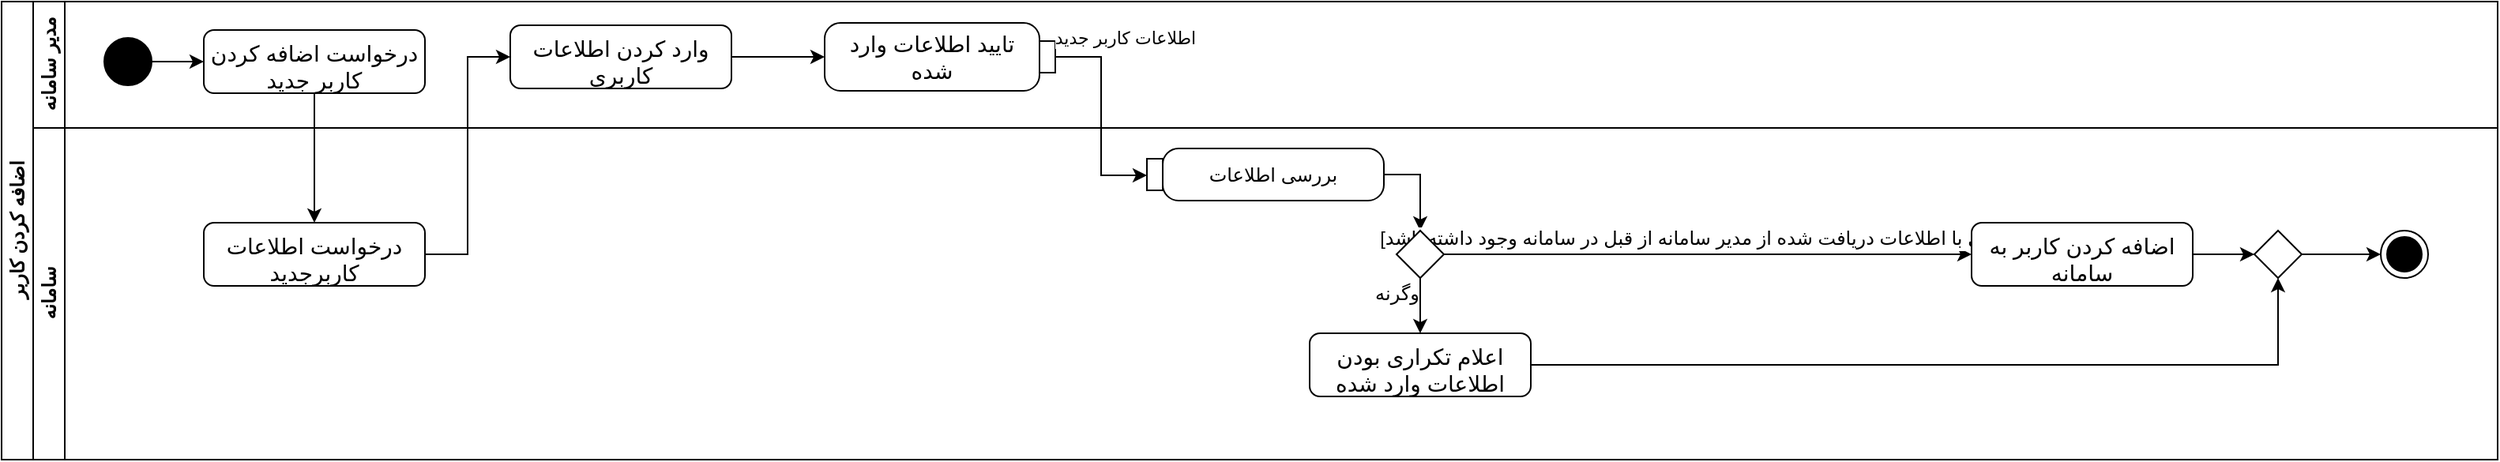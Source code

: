 <mxfile version="23.0.2" type="google">
  <diagram name="Page-1" id="R8I3gEmvObIa3M096mae">
    <mxGraphModel grid="1" page="1" gridSize="10" guides="1" tooltips="1" connect="1" arrows="1" fold="1" pageScale="1" pageWidth="850" pageHeight="1100" math="0" shadow="0">
      <root>
        <mxCell id="0" />
        <mxCell id="1" parent="0" />
        <mxCell id="5sU5fWec5pcdOkhXHPIO-1" value="اضافه کردن کاربر" style="swimlane;html=1;childLayout=stackLayout;resizeParent=1;resizeParentMax=0;horizontal=0;startSize=20;horizontalStack=0;" vertex="1" parent="1">
          <mxGeometry x="94" y="490" width="1580" height="290" as="geometry" />
        </mxCell>
        <mxCell id="5sU5fWec5pcdOkhXHPIO-2" value="مدیر سامانه" style="swimlane;html=1;startSize=20;horizontal=0;" vertex="1" parent="5sU5fWec5pcdOkhXHPIO-1">
          <mxGeometry x="20" width="1560" height="80" as="geometry">
            <mxRectangle x="20" width="490" height="30" as="alternateBounds" />
          </mxGeometry>
        </mxCell>
        <mxCell id="hiHx3Ub0WEwXh6XVZyqC-10" style="edgeStyle=orthogonalEdgeStyle;rounded=0;orthogonalLoop=1;jettySize=auto;html=1;" edge="1" parent="5sU5fWec5pcdOkhXHPIO-2" source="5sU5fWec5pcdOkhXHPIO-4" target="hiHx3Ub0WEwXh6XVZyqC-1">
          <mxGeometry relative="1" as="geometry" />
        </mxCell>
        <mxCell id="5sU5fWec5pcdOkhXHPIO-4" value="" style="ellipse;fillColor=strokeColor;html=1;" vertex="1" parent="5sU5fWec5pcdOkhXHPIO-2">
          <mxGeometry x="45" y="23" width="30" height="30" as="geometry" />
        </mxCell>
        <mxCell id="5sU5fWec5pcdOkhXHPIO-6" value="&lt;font style=&quot;font-size: 14px;&quot;&gt;وارد کردن اطلاعات کاربری&lt;/font&gt;" style="html=1;align=center;verticalAlign=top;rounded=1;absoluteArcSize=1;arcSize=13;dashed=0;whiteSpace=wrap;" vertex="1" parent="5sU5fWec5pcdOkhXHPIO-2">
          <mxGeometry x="302" y="15" width="140" height="40" as="geometry" />
        </mxCell>
        <mxCell id="5sU5fWec5pcdOkhXHPIO-7" style="edgeStyle=orthogonalEdgeStyle;rounded=0;orthogonalLoop=1;jettySize=auto;html=1;" edge="1" parent="5sU5fWec5pcdOkhXHPIO-2" source="5sU5fWec5pcdOkhXHPIO-6" target="5sU5fWec5pcdOkhXHPIO-8">
          <mxGeometry relative="1" as="geometry">
            <mxPoint x="599" y="35.043" as="sourcePoint" />
            <mxPoint x="624" y="35" as="targetPoint" />
          </mxGeometry>
        </mxCell>
        <mxCell id="5sU5fWec5pcdOkhXHPIO-8" value="&lt;font style=&quot;font-size: 14px;&quot;&gt;تایید اطلاعات وارد شده&lt;/font&gt;" style="shape=mxgraph.uml25.action;html=1;align=center;verticalAlign=middle;absoluteArcSize=1;arcSize=10;dashed=0;spacingRight=10;whiteSpace=wrap;" vertex="1" parent="5sU5fWec5pcdOkhXHPIO-2">
          <mxGeometry x="501" y="13.5" width="146" height="43" as="geometry" />
        </mxCell>
        <mxCell id="hiHx3Ub0WEwXh6XVZyqC-1" value="&lt;font style=&quot;font-size: 14px;&quot;&gt;درخواست اضافه کردن کاربر جدید&lt;/font&gt;" style="html=1;align=center;verticalAlign=top;rounded=1;absoluteArcSize=1;arcSize=13;dashed=0;whiteSpace=wrap;" vertex="1" parent="5sU5fWec5pcdOkhXHPIO-2">
          <mxGeometry x="108" y="18" width="140" height="40" as="geometry" />
        </mxCell>
        <mxCell id="5sU5fWec5pcdOkhXHPIO-9" value="سامانه" style="swimlane;html=1;startSize=20;horizontal=0;" vertex="1" parent="5sU5fWec5pcdOkhXHPIO-1">
          <mxGeometry x="20" y="80" width="1560" height="210" as="geometry" />
        </mxCell>
        <mxCell id="5sU5fWec5pcdOkhXHPIO-10" value="" style="ellipse;html=1;shape=endState;fillColor=strokeColor;" vertex="1" parent="5sU5fWec5pcdOkhXHPIO-9">
          <mxGeometry x="1486" y="65" width="30" height="30" as="geometry" />
        </mxCell>
        <mxCell id="5sU5fWec5pcdOkhXHPIO-11" value="&lt;font style=&quot;font-size: 14px;&quot;&gt;درخواست اطلاعات کاربرجدید&lt;/font&gt;" style="html=1;align=center;verticalAlign=top;rounded=1;absoluteArcSize=1;arcSize=13;dashed=0;whiteSpace=wrap;" vertex="1" parent="5sU5fWec5pcdOkhXHPIO-9">
          <mxGeometry x="108" y="60" width="140" height="40" as="geometry" />
        </mxCell>
        <mxCell id="5sU5fWec5pcdOkhXHPIO-12" style="edgeStyle=orthogonalEdgeStyle;rounded=0;orthogonalLoop=1;jettySize=auto;html=1;" edge="1" parent="5sU5fWec5pcdOkhXHPIO-9" source="5sU5fWec5pcdOkhXHPIO-19" target="5sU5fWec5pcdOkhXHPIO-15">
          <mxGeometry relative="1" as="geometry">
            <Array as="points" />
            <mxPoint x="846" y="31.0" as="sourcePoint" />
          </mxGeometry>
        </mxCell>
        <mxCell id="5sU5fWec5pcdOkhXHPIO-13" style="edgeStyle=orthogonalEdgeStyle;rounded=0;orthogonalLoop=1;jettySize=auto;html=1;" edge="1" parent="5sU5fWec5pcdOkhXHPIO-9" source="5sU5fWec5pcdOkhXHPIO-15" target="5sU5fWec5pcdOkhXHPIO-21">
          <mxGeometry relative="1" as="geometry">
            <mxPoint x="929" y="79.64" as="sourcePoint" />
            <mxPoint x="1052" y="80" as="targetPoint" />
          </mxGeometry>
        </mxCell>
        <mxCell id="5sU5fWec5pcdOkhXHPIO-14" value="&lt;span style=&quot;font-size: 12px;&quot;&gt;[کاربری با اطلاعات دریافت شده از مدیر سامانه از قبل در سامانه وجود داشته باشد]&lt;br&gt;&lt;/span&gt;" style="edgeLabel;html=1;align=center;verticalAlign=middle;resizable=0;points=[];" connectable="0" vertex="1" parent="5sU5fWec5pcdOkhXHPIO-13">
          <mxGeometry x="-0.362" y="1" relative="1" as="geometry">
            <mxPoint x="57" y="-9" as="offset" />
          </mxGeometry>
        </mxCell>
        <mxCell id="5sU5fWec5pcdOkhXHPIO-15" value="" style="rhombus;" vertex="1" parent="5sU5fWec5pcdOkhXHPIO-9">
          <mxGeometry x="863" y="65" width="30" height="30" as="geometry" />
        </mxCell>
        <mxCell id="jqP7w9mGof0g6PmrAmtQ-3" style="edgeStyle=orthogonalEdgeStyle;rounded=0;orthogonalLoop=1;jettySize=auto;html=1;" edge="1" parent="5sU5fWec5pcdOkhXHPIO-9" source="5sU5fWec5pcdOkhXHPIO-16" target="jqP7w9mGof0g6PmrAmtQ-1">
          <mxGeometry relative="1" as="geometry" />
        </mxCell>
        <mxCell id="5sU5fWec5pcdOkhXHPIO-16" value="&lt;span style=&quot;font-size: 14px;&quot;&gt;اعلام تکراری بودن اطلاعات وارد شده&lt;/span&gt;" style="html=1;align=center;verticalAlign=top;rounded=1;absoluteArcSize=1;arcSize=13;dashed=0;whiteSpace=wrap;" vertex="1" parent="5sU5fWec5pcdOkhXHPIO-9">
          <mxGeometry x="808" y="130" width="140" height="40" as="geometry" />
        </mxCell>
        <mxCell id="5sU5fWec5pcdOkhXHPIO-17" style="edgeStyle=orthogonalEdgeStyle;rounded=0;orthogonalLoop=1;jettySize=auto;html=1;" edge="1" parent="5sU5fWec5pcdOkhXHPIO-9" source="5sU5fWec5pcdOkhXHPIO-15" target="5sU5fWec5pcdOkhXHPIO-16">
          <mxGeometry relative="1" as="geometry" />
        </mxCell>
        <mxCell id="5sU5fWec5pcdOkhXHPIO-18" value="&lt;font style=&quot;font-size: 12px;&quot;&gt;وگرنه&lt;br&gt;&lt;/font&gt;" style="edgeLabel;html=1;align=center;verticalAlign=middle;resizable=0;points=[];" connectable="0" vertex="1" parent="5sU5fWec5pcdOkhXHPIO-17">
          <mxGeometry x="-0.221" y="-2" relative="1" as="geometry">
            <mxPoint x="-13" y="-8" as="offset" />
          </mxGeometry>
        </mxCell>
        <mxCell id="5sU5fWec5pcdOkhXHPIO-19" value="بررسی اطلاعات" style="shape=mxgraph.uml25.action;html=1;align=center;verticalAlign=middle;absoluteArcSize=1;arcSize=10;dashed=0;spacingLeft=10;flipH=1;whiteSpace=wrap;" vertex="1" parent="5sU5fWec5pcdOkhXHPIO-9">
          <mxGeometry x="705" y="13" width="150" height="33" as="geometry" />
        </mxCell>
        <mxCell id="hiHx3Ub0WEwXh6XVZyqC-8" style="edgeStyle=orthogonalEdgeStyle;rounded=0;orthogonalLoop=1;jettySize=auto;html=1;" edge="1" parent="5sU5fWec5pcdOkhXHPIO-9" source="jqP7w9mGof0g6PmrAmtQ-1" target="5sU5fWec5pcdOkhXHPIO-10">
          <mxGeometry relative="1" as="geometry" />
        </mxCell>
        <mxCell id="5sU5fWec5pcdOkhXHPIO-21" value="&lt;span style=&quot;font-size: 14px;&quot;&gt;اضافه کردن کاربر به سامانه&lt;/span&gt;" style="html=1;align=center;verticalAlign=top;rounded=1;absoluteArcSize=1;arcSize=13;dashed=0;whiteSpace=wrap;" vertex="1" parent="5sU5fWec5pcdOkhXHPIO-9">
          <mxGeometry x="1227" y="60" width="140" height="40" as="geometry" />
        </mxCell>
        <mxCell id="jqP7w9mGof0g6PmrAmtQ-2" value="" style="edgeStyle=orthogonalEdgeStyle;rounded=0;orthogonalLoop=1;jettySize=auto;html=1;" edge="1" parent="5sU5fWec5pcdOkhXHPIO-9" source="5sU5fWec5pcdOkhXHPIO-21" target="jqP7w9mGof0g6PmrAmtQ-1">
          <mxGeometry relative="1" as="geometry">
            <mxPoint x="1481" y="650" as="sourcePoint" />
            <mxPoint x="1600" y="650" as="targetPoint" />
          </mxGeometry>
        </mxCell>
        <mxCell id="jqP7w9mGof0g6PmrAmtQ-1" value="" style="rhombus;" vertex="1" parent="5sU5fWec5pcdOkhXHPIO-9">
          <mxGeometry x="1406" y="65" width="30" height="30" as="geometry" />
        </mxCell>
        <mxCell id="5sU5fWec5pcdOkhXHPIO-25" style="edgeStyle=orthogonalEdgeStyle;rounded=0;orthogonalLoop=1;jettySize=auto;html=1;entryX=0;entryY=0.5;entryDx=0;entryDy=0;" edge="1" parent="5sU5fWec5pcdOkhXHPIO-1" source="5sU5fWec5pcdOkhXHPIO-11" target="5sU5fWec5pcdOkhXHPIO-6">
          <mxGeometry relative="1" as="geometry">
            <mxPoint x="323.395" y="99.72" as="targetPoint" />
          </mxGeometry>
        </mxCell>
        <mxCell id="5sU5fWec5pcdOkhXHPIO-26" style="edgeStyle=orthogonalEdgeStyle;rounded=0;orthogonalLoop=1;jettySize=auto;html=1;" edge="1" parent="5sU5fWec5pcdOkhXHPIO-1" source="5sU5fWec5pcdOkhXHPIO-8" target="5sU5fWec5pcdOkhXHPIO-19">
          <mxGeometry relative="1" as="geometry">
            <Array as="points">
              <mxPoint x="696" y="35" />
              <mxPoint x="696" y="110" />
            </Array>
          </mxGeometry>
        </mxCell>
        <mxCell id="hiHx3Ub0WEwXh6XVZyqC-7" value="اطلاعات کاربر جدید" style="edgeLabel;html=1;align=center;verticalAlign=middle;resizable=0;points=[];" connectable="0" vertex="1" parent="5sU5fWec5pcdOkhXHPIO-26">
          <mxGeometry x="-0.588" y="-1" relative="1" as="geometry">
            <mxPoint x="16" y="-13" as="offset" />
          </mxGeometry>
        </mxCell>
        <mxCell id="hiHx3Ub0WEwXh6XVZyqC-5" style="edgeStyle=orthogonalEdgeStyle;rounded=0;orthogonalLoop=1;jettySize=auto;html=1;" edge="1" parent="5sU5fWec5pcdOkhXHPIO-1" source="hiHx3Ub0WEwXh6XVZyqC-1" target="5sU5fWec5pcdOkhXHPIO-11">
          <mxGeometry relative="1" as="geometry">
            <mxPoint x="198" y="260" as="targetPoint" />
          </mxGeometry>
        </mxCell>
      </root>
    </mxGraphModel>
  </diagram>
</mxfile>
